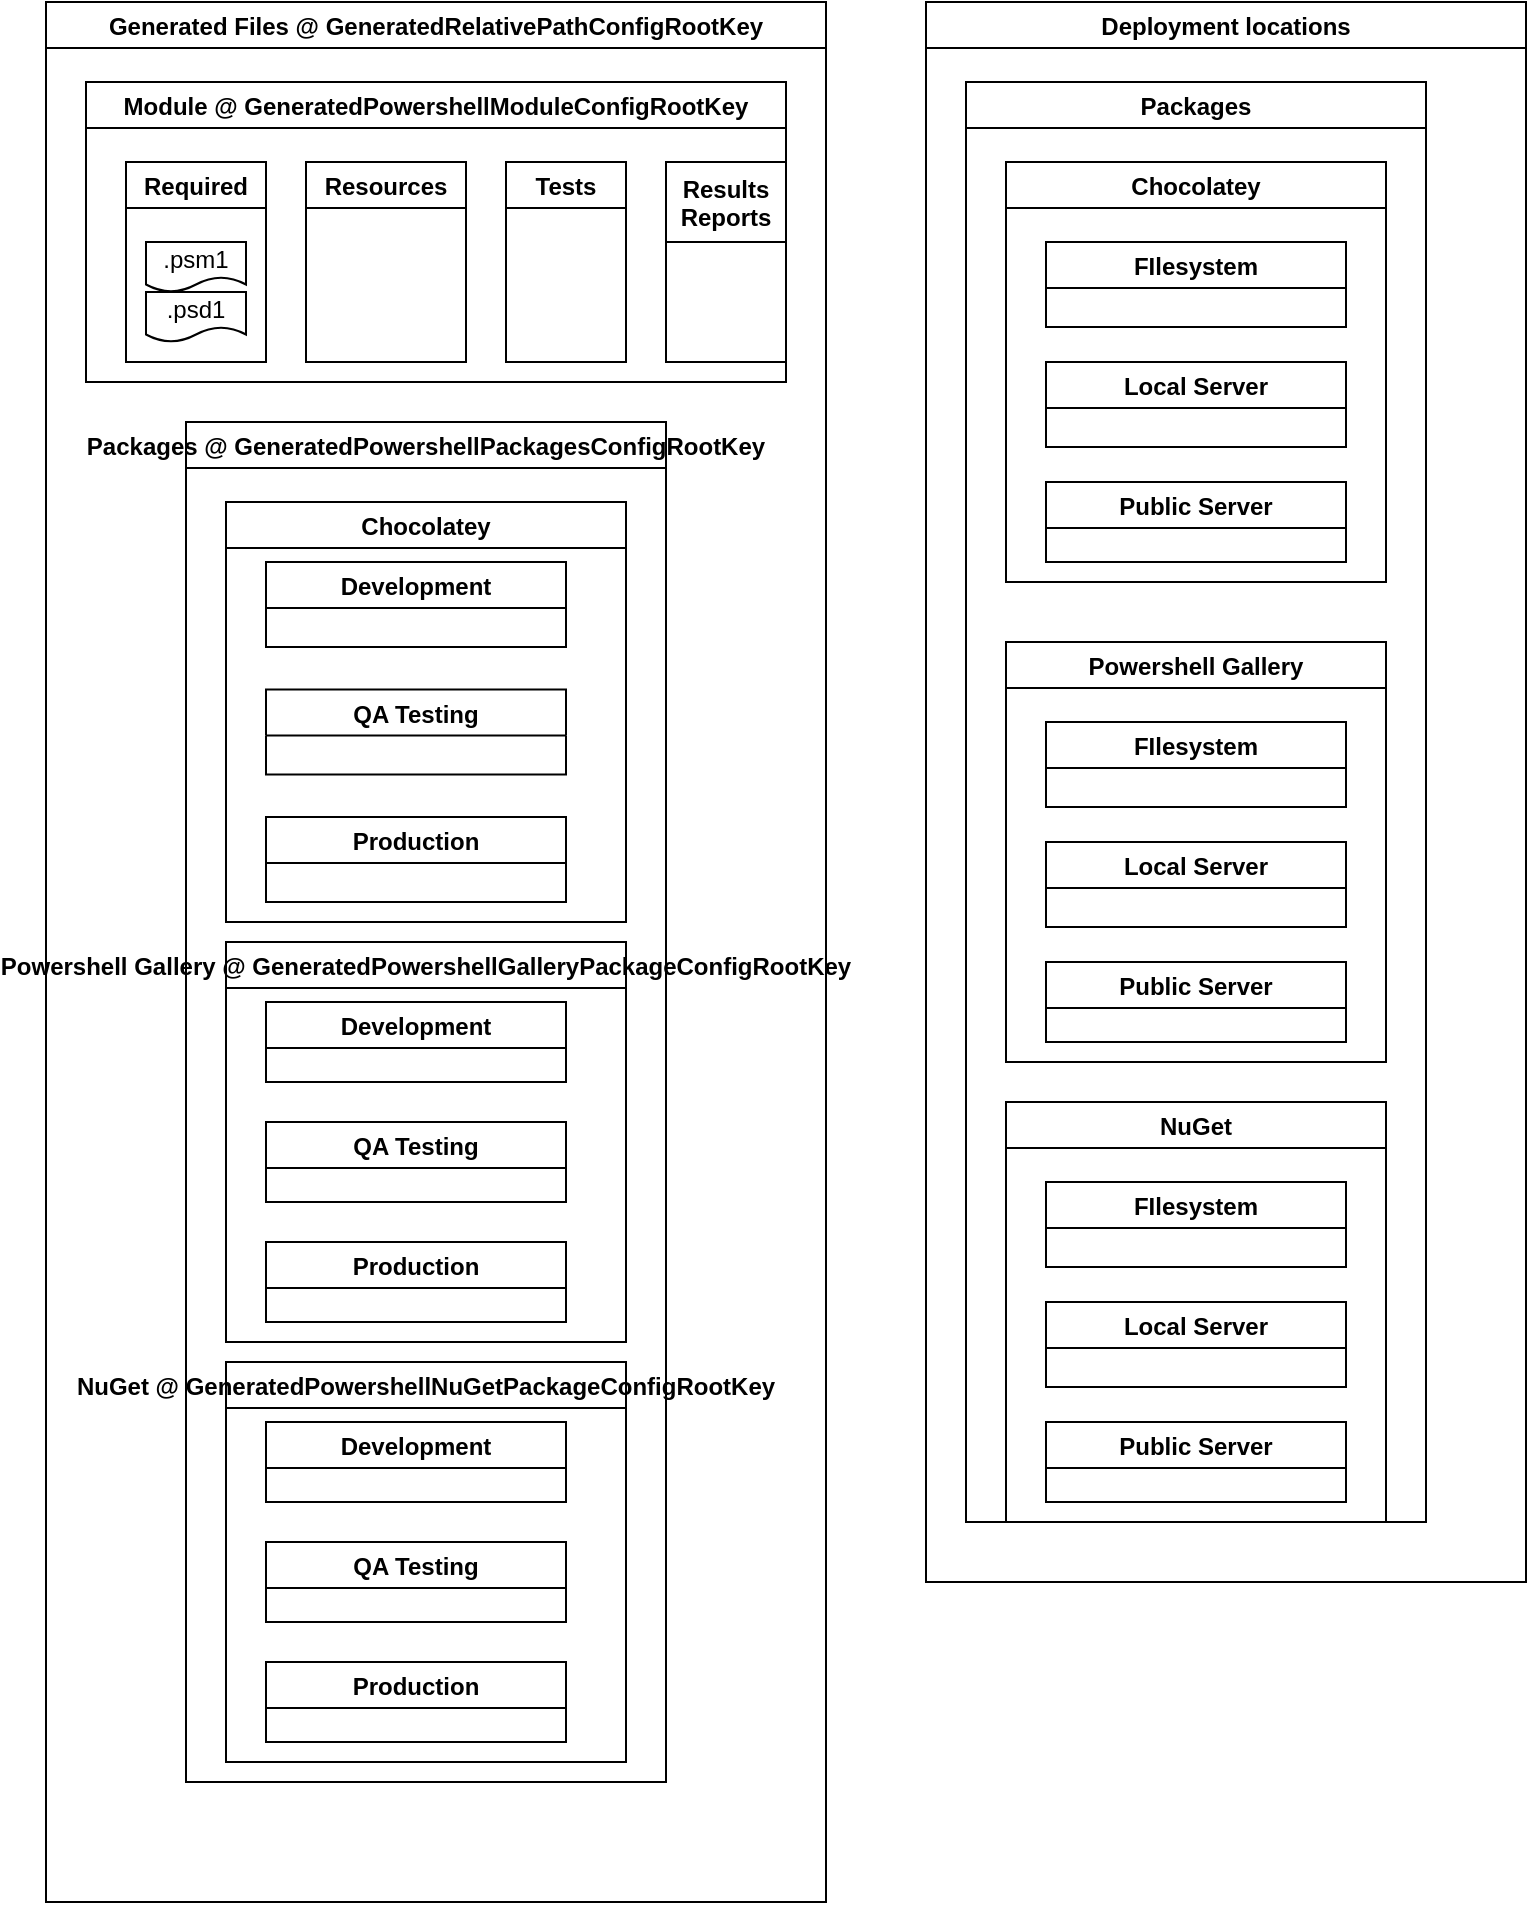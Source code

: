<mxfile>
    <diagram id="BVzVzya-SXd_rLKprMmf" name="Page-1">
        <mxGraphModel dx="1282" dy="640" grid="1" gridSize="10" guides="1" tooltips="1" connect="1" arrows="1" fold="1" page="1" pageScale="1" pageWidth="850" pageHeight="1100" math="0" shadow="0">
            <root>
                <mxCell id="0"/>
                <mxCell id="1" parent="0"/>
                <mxCell id="3" value="Generated Files @ GeneratedRelativePathConfigRootKey" style="swimlane;" parent="1" vertex="1">
                    <mxGeometry x="40" y="40" width="390" height="950" as="geometry"/>
                </mxCell>
                <mxCell id="7" value="Module @ GeneratedPowershellModuleConfigRootKey" style="swimlane;startSize=23;" parent="3" vertex="1">
                    <mxGeometry x="20" y="40" width="350" height="150" as="geometry"/>
                </mxCell>
                <mxCell id="14" value="Resources" style="swimlane;startSize=23;" parent="7" vertex="1">
                    <mxGeometry x="110" y="40" width="80" height="100" as="geometry"/>
                </mxCell>
                <mxCell id="44" value="Required" style="swimlane;startSize=23;" parent="7" vertex="1">
                    <mxGeometry x="20" y="40" width="70" height="100" as="geometry"/>
                </mxCell>
                <mxCell id="47" value="" style="group" parent="44" vertex="1" connectable="0">
                    <mxGeometry x="10" y="40" width="50" height="50" as="geometry"/>
                </mxCell>
                <mxCell id="45" value=".psm1" style="shape=document;whiteSpace=wrap;html=1;boundedLbl=1;" parent="47" vertex="1">
                    <mxGeometry width="50" height="25" as="geometry"/>
                </mxCell>
                <mxCell id="46" value=".psd1" style="shape=document;whiteSpace=wrap;html=1;boundedLbl=1;" parent="47" vertex="1">
                    <mxGeometry y="25" width="50" height="25" as="geometry"/>
                </mxCell>
                <mxCell id="49" value="Tests" style="swimlane;startSize=23;" parent="7" vertex="1">
                    <mxGeometry x="210" y="40" width="60" height="100" as="geometry"/>
                </mxCell>
                <mxCell id="50" value="Results&#10;Reports" style="swimlane;startSize=40;" parent="7" vertex="1">
                    <mxGeometry x="290" y="40" width="60" height="100" as="geometry"/>
                </mxCell>
                <mxCell id="39" value="Packages @ GeneratedPowershellPackagesConfigRootKey" style="swimlane;startSize=23;" parent="3" vertex="1">
                    <mxGeometry x="70" y="210" width="240" height="680" as="geometry"/>
                </mxCell>
                <mxCell id="34" value="Powershell Gallery @ GeneratedPowershellGalleryPackageConfigRootKey" style="swimlane;startSize=23;" parent="39" vertex="1">
                    <mxGeometry x="20" y="260" width="200" height="200" as="geometry"/>
                </mxCell>
                <mxCell id="35" value="" style="group" parent="34" vertex="1" connectable="0">
                    <mxGeometry x="20" y="30" width="150" height="160" as="geometry"/>
                </mxCell>
                <mxCell id="36" value="Development" style="swimlane;" parent="35" vertex="1">
                    <mxGeometry width="150" height="40" as="geometry"/>
                </mxCell>
                <mxCell id="37" value="QA Testing" style="swimlane;" parent="35" vertex="1">
                    <mxGeometry y="60" width="150" height="40" as="geometry"/>
                </mxCell>
                <mxCell id="38" value="Production" style="swimlane;" parent="35" vertex="1">
                    <mxGeometry y="120" width="150" height="40" as="geometry"/>
                </mxCell>
                <mxCell id="29" value="Chocolatey" style="swimlane;startSize=23;" parent="39" vertex="1">
                    <mxGeometry x="20" y="40" width="200" height="210" as="geometry"/>
                </mxCell>
                <mxCell id="30" value="" style="group" parent="29" vertex="1" connectable="0">
                    <mxGeometry x="20" y="30" width="150" height="170" as="geometry"/>
                </mxCell>
                <mxCell id="31" value="Development" style="swimlane;" parent="30" vertex="1">
                    <mxGeometry width="150" height="42.5" as="geometry"/>
                </mxCell>
                <mxCell id="32" value="QA Testing" style="swimlane;" parent="30" vertex="1">
                    <mxGeometry y="63.75" width="150" height="42.5" as="geometry"/>
                </mxCell>
                <mxCell id="33" value="Production" style="swimlane;" parent="30" vertex="1">
                    <mxGeometry y="127.5" width="150" height="42.5" as="geometry"/>
                </mxCell>
                <mxCell id="21" value="NuGet @ GeneratedPowershellNuGetPackageConfigRootKey" style="swimlane;startSize=23;" parent="39" vertex="1">
                    <mxGeometry x="20" y="470" width="200" height="200" as="geometry"/>
                </mxCell>
                <mxCell id="25" value="" style="group" parent="21" vertex="1" connectable="0">
                    <mxGeometry x="20" y="30" width="150" height="160" as="geometry"/>
                </mxCell>
                <mxCell id="26" value="Development" style="swimlane;" parent="25" vertex="1">
                    <mxGeometry width="150" height="40" as="geometry"/>
                </mxCell>
                <mxCell id="27" value="QA Testing" style="swimlane;" parent="25" vertex="1">
                    <mxGeometry y="60" width="150" height="40" as="geometry"/>
                </mxCell>
                <mxCell id="28" value="Production" style="swimlane;" parent="25" vertex="1">
                    <mxGeometry y="120" width="150" height="40" as="geometry"/>
                </mxCell>
                <mxCell id="51" value="Deployment locations" style="swimlane;" parent="1" vertex="1">
                    <mxGeometry x="480" y="40" width="300" height="790" as="geometry"/>
                </mxCell>
                <mxCell id="60" value="Packages" style="swimlane;startSize=23;" parent="51" vertex="1">
                    <mxGeometry x="20" y="40" width="230" height="720" as="geometry"/>
                </mxCell>
                <mxCell id="79" value="Chocolatey" style="swimlane;startSize=23;" parent="60" vertex="1">
                    <mxGeometry x="20" y="40" width="190" height="210" as="geometry"/>
                </mxCell>
                <mxCell id="80" value="" style="group;fontStyle=4" parent="79" vertex="1" connectable="0">
                    <mxGeometry x="20" y="30" width="180" height="170" as="geometry"/>
                </mxCell>
                <mxCell id="81" value="FIlesystem" style="swimlane;" parent="80" vertex="1">
                    <mxGeometry y="10" width="150" height="42.5" as="geometry"/>
                </mxCell>
                <mxCell id="82" value="Local Server" style="swimlane;" parent="80" vertex="1">
                    <mxGeometry y="70" width="150" height="42.5" as="geometry"/>
                </mxCell>
                <mxCell id="83" value="Public Server" style="swimlane;" parent="80" vertex="1">
                    <mxGeometry y="130" width="150" height="40" as="geometry"/>
                </mxCell>
                <mxCell id="84" value="Powershell Gallery" style="swimlane;startSize=23;" parent="60" vertex="1">
                    <mxGeometry x="20" y="280" width="190" height="210" as="geometry"/>
                </mxCell>
                <mxCell id="85" value="" style="group;fontStyle=4" parent="84" vertex="1" connectable="0">
                    <mxGeometry x="20" y="30" width="180" height="170" as="geometry"/>
                </mxCell>
                <mxCell id="86" value="FIlesystem" style="swimlane;" parent="85" vertex="1">
                    <mxGeometry y="10" width="150" height="42.5" as="geometry"/>
                </mxCell>
                <mxCell id="87" value="Local Server" style="swimlane;" parent="85" vertex="1">
                    <mxGeometry y="70" width="150" height="42.5" as="geometry"/>
                </mxCell>
                <mxCell id="88" value="Public Server" style="swimlane;" parent="85" vertex="1">
                    <mxGeometry y="130" width="150" height="40" as="geometry"/>
                </mxCell>
                <mxCell id="66" value="NuGet" style="swimlane;startSize=23;" parent="60" vertex="1">
                    <mxGeometry x="20" y="510" width="190" height="210" as="geometry"/>
                </mxCell>
                <mxCell id="67" value="" style="group;fontStyle=4" parent="66" vertex="1" connectable="0">
                    <mxGeometry x="20" y="30" width="180" height="170" as="geometry"/>
                </mxCell>
                <mxCell id="68" value="FIlesystem" style="swimlane;" parent="67" vertex="1">
                    <mxGeometry y="10" width="150" height="42.5" as="geometry"/>
                </mxCell>
                <mxCell id="69" value="Local Server" style="swimlane;" parent="67" vertex="1">
                    <mxGeometry y="70" width="150" height="42.5" as="geometry"/>
                </mxCell>
                <mxCell id="70" value="Public Server" style="swimlane;" parent="67" vertex="1">
                    <mxGeometry y="130" width="150" height="40" as="geometry"/>
                </mxCell>
            </root>
        </mxGraphModel>
    </diagram>
</mxfile>
